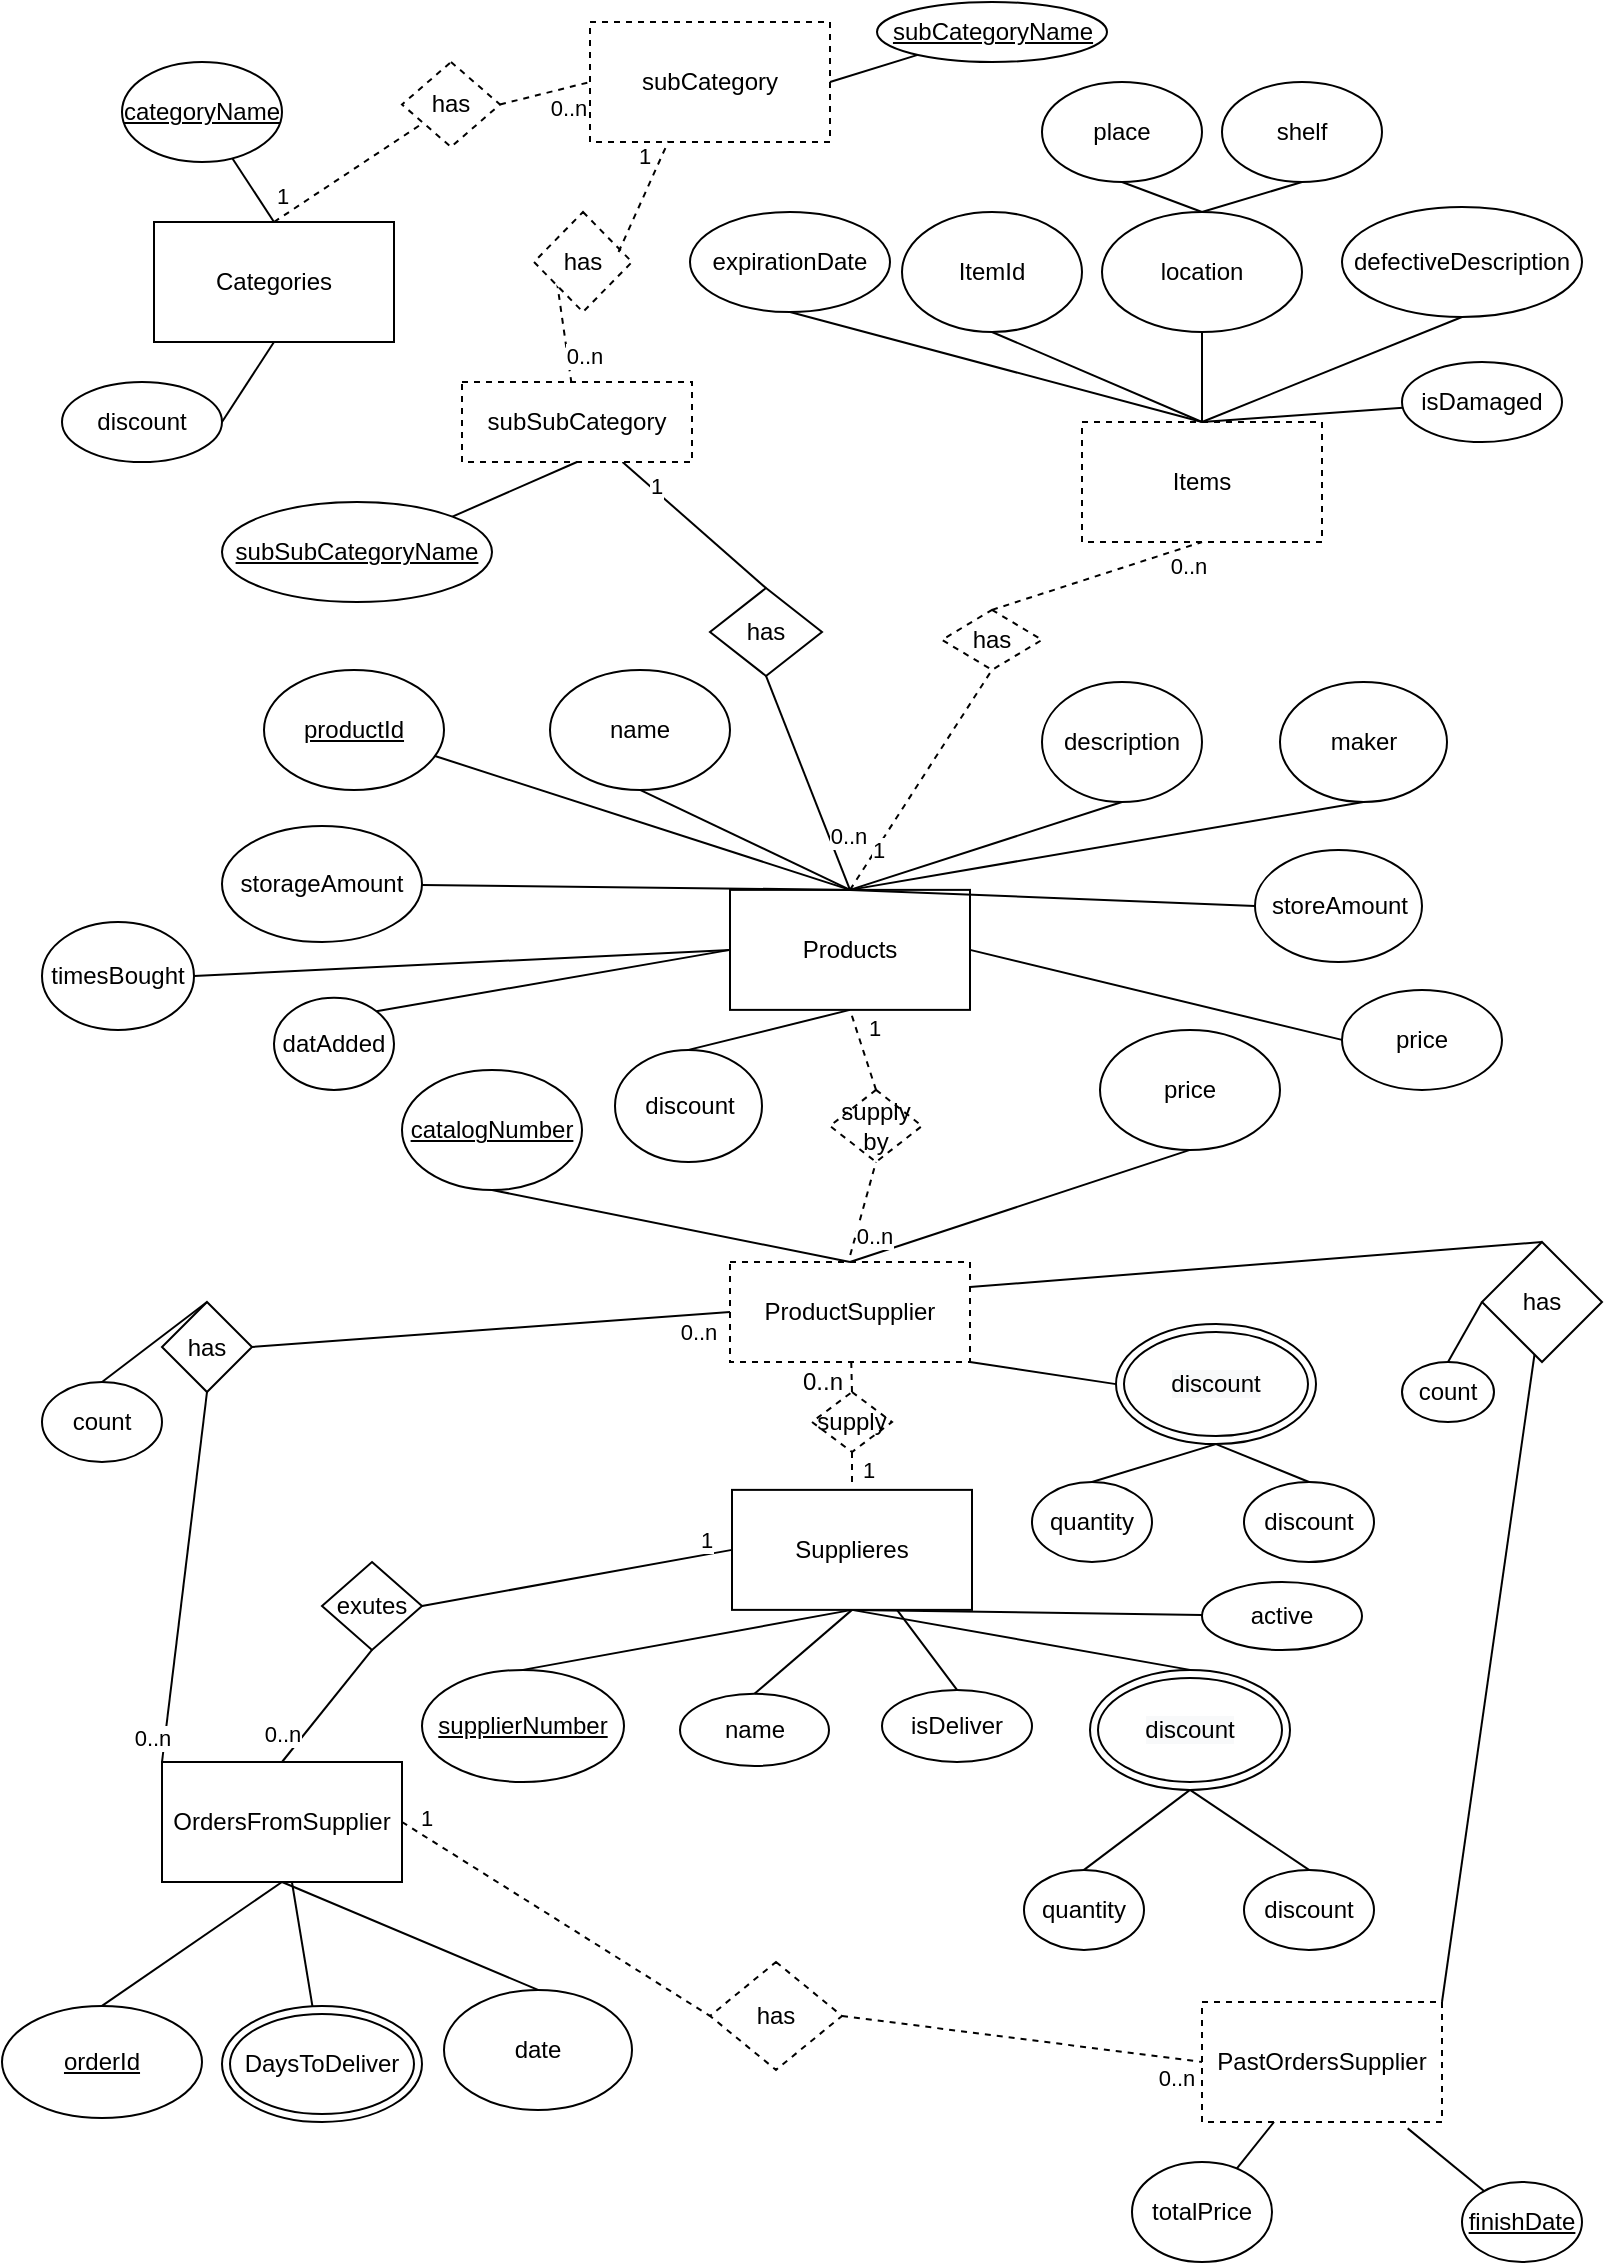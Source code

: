 <mxfile version="18.0.1" type="device"><diagram id="BZfTeCs-quOTOUKDPzaV" name="‫עמוד-1‬"><mxGraphModel dx="1038" dy="641" grid="1" gridSize="10" guides="1" tooltips="1" connect="1" arrows="1" fold="1" page="1" pageScale="1" pageWidth="827" pageHeight="1169" math="0" shadow="0"><root><mxCell id="0"/><mxCell id="1" parent="0"/><mxCell id="2VoO86H8C4FsqFKxsx15-7" value="&lt;span&gt;Categories&lt;/span&gt;" style="rounded=0;whiteSpace=wrap;html=1;" parent="1" vertex="1"><mxGeometry x="76" y="130" width="120" height="60" as="geometry"/></mxCell><mxCell id="2VoO86H8C4FsqFKxsx15-8" value="Products" style="rounded=0;whiteSpace=wrap;html=1;" parent="1" vertex="1"><mxGeometry x="364" y="463.94" width="120" height="60" as="geometry"/></mxCell><mxCell id="2VoO86H8C4FsqFKxsx15-9" value="Items" style="rounded=0;whiteSpace=wrap;html=1;dashed=1;" parent="1" vertex="1"><mxGeometry x="540" y="230" width="120" height="60" as="geometry"/></mxCell><mxCell id="2VoO86H8C4FsqFKxsx15-10" value="" style="endArrow=none;html=1;rounded=0;exitX=0.5;exitY=0;exitDx=0;exitDy=0;" parent="1" source="2VoO86H8C4FsqFKxsx15-7" target="2VoO86H8C4FsqFKxsx15-11" edge="1"><mxGeometry width="50" height="50" relative="1" as="geometry"><mxPoint x="130" y="130" as="sourcePoint"/><mxPoint x="170" y="100" as="targetPoint"/></mxGeometry></mxCell><mxCell id="2VoO86H8C4FsqFKxsx15-11" value="&lt;u&gt;categoryName&lt;/u&gt;" style="ellipse;whiteSpace=wrap;html=1;" parent="1" vertex="1"><mxGeometry x="60" y="50" width="80" height="50" as="geometry"/></mxCell><mxCell id="2VoO86H8C4FsqFKxsx15-14" value="" style="endArrow=none;html=1;rounded=0;exitX=0.5;exitY=0;exitDx=0;exitDy=0;dashed=1;" parent="1" source="2VoO86H8C4FsqFKxsx15-7" target="fWUF-mG6HufWgCChrXpr-9" edge="1"><mxGeometry width="50" height="50" relative="1" as="geometry"><mxPoint x="130" y="190" as="sourcePoint"/><mxPoint x="280" y="140" as="targetPoint"/></mxGeometry></mxCell><mxCell id="QmuXojPNvVxe-CjpmK7y-12" value="1" style="edgeLabel;html=1;align=center;verticalAlign=middle;resizable=0;points=[];" vertex="1" connectable="0" parent="2VoO86H8C4FsqFKxsx15-14"><mxGeometry x="-0.766" y="9" relative="1" as="geometry"><mxPoint as="offset"/></mxGeometry></mxCell><mxCell id="2VoO86H8C4FsqFKxsx15-16" value="" style="endArrow=none;html=1;rounded=0;exitX=0.2;exitY=0.464;exitDx=0;exitDy=0;exitPerimeter=0;dashed=1;" parent="1" source="fWUF-mG6HufWgCChrXpr-7" target="fWUF-mG6HufWgCChrXpr-6" edge="1"><mxGeometry width="50" height="50" relative="1" as="geometry"><mxPoint x="250" y="60" as="sourcePoint"/><mxPoint x="180" y="60" as="targetPoint"/></mxGeometry></mxCell><mxCell id="QmuXojPNvVxe-CjpmK7y-11" value="0..n" style="edgeLabel;html=1;align=center;verticalAlign=middle;resizable=0;points=[];" vertex="1" connectable="0" parent="2VoO86H8C4FsqFKxsx15-16"><mxGeometry x="0.609" y="8" relative="1" as="geometry"><mxPoint as="offset"/></mxGeometry></mxCell><mxCell id="2VoO86H8C4FsqFKxsx15-17" value="" style="endArrow=none;html=1;rounded=0;exitX=0.5;exitY=0;exitDx=0;exitDy=0;" parent="1" source="2VoO86H8C4FsqFKxsx15-8" target="2VoO86H8C4FsqFKxsx15-18" edge="1"><mxGeometry width="50" height="50" relative="1" as="geometry"><mxPoint x="691" y="163.94" as="sourcePoint"/><mxPoint x="796" y="143.94" as="targetPoint"/></mxGeometry></mxCell><mxCell id="2VoO86H8C4FsqFKxsx15-18" value="&lt;u&gt;productId&lt;/u&gt;" style="ellipse;whiteSpace=wrap;html=1;" parent="1" vertex="1"><mxGeometry x="131" y="353.94" width="90" height="60" as="geometry"/></mxCell><mxCell id="2VoO86H8C4FsqFKxsx15-19" value="location" style="ellipse;whiteSpace=wrap;html=1;" parent="1" vertex="1"><mxGeometry x="550" y="125" width="100" height="60" as="geometry"/></mxCell><mxCell id="2VoO86H8C4FsqFKxsx15-20" value="" style="endArrow=none;html=1;rounded=0;exitX=0.5;exitY=0;exitDx=0;exitDy=0;entryX=0.5;entryY=1;entryDx=0;entryDy=0;" parent="1" source="2VoO86H8C4FsqFKxsx15-9" target="2VoO86H8C4FsqFKxsx15-19" edge="1"><mxGeometry width="50" height="50" relative="1" as="geometry"><mxPoint x="540" y="260" as="sourcePoint"/><mxPoint x="590" y="210" as="targetPoint"/></mxGeometry></mxCell><mxCell id="2VoO86H8C4FsqFKxsx15-21" value="ItemId" style="ellipse;whiteSpace=wrap;html=1;" parent="1" vertex="1"><mxGeometry x="450" y="125" width="90" height="60" as="geometry"/></mxCell><mxCell id="2VoO86H8C4FsqFKxsx15-22" value="" style="endArrow=none;html=1;rounded=0;exitX=0.5;exitY=1;exitDx=0;exitDy=0;entryX=0.5;entryY=0;entryDx=0;entryDy=0;" parent="1" source="2VoO86H8C4FsqFKxsx15-21" target="2VoO86H8C4FsqFKxsx15-9" edge="1"><mxGeometry width="50" height="50" relative="1" as="geometry"><mxPoint x="540" y="260" as="sourcePoint"/><mxPoint x="620" y="230" as="targetPoint"/></mxGeometry></mxCell><mxCell id="2VoO86H8C4FsqFKxsx15-23" value="place" style="ellipse;whiteSpace=wrap;html=1;" parent="1" vertex="1"><mxGeometry x="520" y="60" width="80" height="50" as="geometry"/></mxCell><mxCell id="2VoO86H8C4FsqFKxsx15-24" value="shelf" style="ellipse;whiteSpace=wrap;html=1;" parent="1" vertex="1"><mxGeometry x="610" y="60" width="80" height="50" as="geometry"/></mxCell><mxCell id="2VoO86H8C4FsqFKxsx15-25" value="" style="endArrow=none;html=1;rounded=0;exitX=0.5;exitY=1;exitDx=0;exitDy=0;entryX=0.5;entryY=0;entryDx=0;entryDy=0;" parent="1" source="2VoO86H8C4FsqFKxsx15-23" target="2VoO86H8C4FsqFKxsx15-19" edge="1"><mxGeometry width="50" height="50" relative="1" as="geometry"><mxPoint x="550" y="200" as="sourcePoint"/><mxPoint x="600" y="150" as="targetPoint"/></mxGeometry></mxCell><mxCell id="2VoO86H8C4FsqFKxsx15-26" value="" style="endArrow=none;html=1;rounded=0;entryX=0.5;entryY=1;entryDx=0;entryDy=0;exitX=0.5;exitY=0;exitDx=0;exitDy=0;" parent="1" source="2VoO86H8C4FsqFKxsx15-19" target="2VoO86H8C4FsqFKxsx15-24" edge="1"><mxGeometry width="50" height="50" relative="1" as="geometry"><mxPoint x="550" y="200" as="sourcePoint"/><mxPoint x="600" y="150" as="targetPoint"/></mxGeometry></mxCell><mxCell id="2VoO86H8C4FsqFKxsx15-27" value="" style="endArrow=none;dashed=1;html=1;rounded=0;exitX=0.5;exitY=0;exitDx=0;exitDy=0;entryX=0.5;entryY=1;entryDx=0;entryDy=0;" parent="1" source="2VoO86H8C4FsqFKxsx15-8" target="2VoO86H8C4FsqFKxsx15-29" edge="1"><mxGeometry width="50" height="50" relative="1" as="geometry"><mxPoint x="601" y="283.94" as="sourcePoint"/><mxPoint x="537.061" y="290.001" as="targetPoint"/></mxGeometry></mxCell><mxCell id="2VoO86H8C4FsqFKxsx15-29" value="has" style="rhombus;whiteSpace=wrap;html=1;dashed=1;" parent="1" vertex="1"><mxGeometry x="470" y="323.94" width="50" height="30" as="geometry"/></mxCell><mxCell id="2VoO86H8C4FsqFKxsx15-31" value="" style="endArrow=none;dashed=1;html=1;rounded=0;exitX=0.5;exitY=0;exitDx=0;exitDy=0;entryX=0.5;entryY=1;entryDx=0;entryDy=0;" parent="1" source="2VoO86H8C4FsqFKxsx15-29" target="2VoO86H8C4FsqFKxsx15-9" edge="1"><mxGeometry width="50" height="50" relative="1" as="geometry"><mxPoint x="530" y="350" as="sourcePoint"/><mxPoint x="580" y="300" as="targetPoint"/></mxGeometry></mxCell><mxCell id="QmuXojPNvVxe-CjpmK7y-2" value="0..n" style="edgeLabel;html=1;align=center;verticalAlign=middle;resizable=0;points=[];" vertex="1" connectable="0" parent="2VoO86H8C4FsqFKxsx15-31"><mxGeometry x="0.81" y="-9" relative="1" as="geometry"><mxPoint as="offset"/></mxGeometry></mxCell><mxCell id="2VoO86H8C4FsqFKxsx15-32" value="defectiveDescription" style="ellipse;whiteSpace=wrap;html=1;" parent="1" vertex="1"><mxGeometry x="670" y="122.5" width="120" height="55" as="geometry"/></mxCell><mxCell id="2VoO86H8C4FsqFKxsx15-33" value="" style="endArrow=none;html=1;rounded=0;exitX=0.5;exitY=0;exitDx=0;exitDy=0;entryX=0.5;entryY=1;entryDx=0;entryDy=0;" parent="1" source="2VoO86H8C4FsqFKxsx15-9" target="2VoO86H8C4FsqFKxsx15-32" edge="1"><mxGeometry width="50" height="50" relative="1" as="geometry"><mxPoint x="690" y="240" as="sourcePoint"/><mxPoint x="740" y="190" as="targetPoint"/></mxGeometry></mxCell><mxCell id="2VoO86H8C4FsqFKxsx15-34" value="expirationDate" style="ellipse;whiteSpace=wrap;html=1;" parent="1" vertex="1"><mxGeometry x="344" y="125" width="100" height="50" as="geometry"/></mxCell><mxCell id="2VoO86H8C4FsqFKxsx15-35" value="" style="endArrow=none;html=1;rounded=0;entryX=0.5;entryY=1;entryDx=0;entryDy=0;exitX=0.5;exitY=0;exitDx=0;exitDy=0;" parent="1" source="2VoO86H8C4FsqFKxsx15-9" target="2VoO86H8C4FsqFKxsx15-34" edge="1"><mxGeometry width="50" height="50" relative="1" as="geometry"><mxPoint x="580" y="260" as="sourcePoint"/><mxPoint x="630" y="210" as="targetPoint"/></mxGeometry></mxCell><mxCell id="2VoO86H8C4FsqFKxsx15-36" value="name" style="ellipse;whiteSpace=wrap;html=1;" parent="1" vertex="1"><mxGeometry x="274" y="353.94" width="90" height="60" as="geometry"/></mxCell><mxCell id="2VoO86H8C4FsqFKxsx15-37" value="ProductSupplier" style="rounded=0;whiteSpace=wrap;html=1;dashed=1;" parent="1" vertex="1"><mxGeometry x="364" y="650" width="120" height="50" as="geometry"/></mxCell><mxCell id="2VoO86H8C4FsqFKxsx15-38" value="price" style="ellipse;whiteSpace=wrap;html=1;" parent="1" vertex="1"><mxGeometry x="549" y="533.94" width="90" height="60" as="geometry"/></mxCell><mxCell id="2VoO86H8C4FsqFKxsx15-39" value="Supplieres" style="rounded=0;whiteSpace=wrap;html=1;" parent="1" vertex="1"><mxGeometry x="365" y="763.94" width="120" height="60" as="geometry"/></mxCell><mxCell id="2VoO86H8C4FsqFKxsx15-40" value="supply" style="rhombus;whiteSpace=wrap;html=1;dashed=1;" parent="1" vertex="1"><mxGeometry x="405" y="715" width="40" height="30" as="geometry"/></mxCell><mxCell id="2VoO86H8C4FsqFKxsx15-41" value="" style="endArrow=none;dashed=1;html=1;rounded=0;exitX=0.5;exitY=0;exitDx=0;exitDy=0;" parent="1" source="2VoO86H8C4FsqFKxsx15-40" target="2VoO86H8C4FsqFKxsx15-37" edge="1"><mxGeometry width="50" height="50" relative="1" as="geometry"><mxPoint x="351" y="583.94" as="sourcePoint"/><mxPoint x="431" y="673.94" as="targetPoint"/></mxGeometry></mxCell><mxCell id="2VoO86H8C4FsqFKxsx15-42" value="" style="endArrow=none;dashed=1;html=1;rounded=0;entryX=0.5;entryY=1;entryDx=0;entryDy=0;" parent="1" target="2VoO86H8C4FsqFKxsx15-40" edge="1"><mxGeometry width="50" height="50" relative="1" as="geometry"><mxPoint x="425" y="760" as="sourcePoint"/><mxPoint x="481" y="653.94" as="targetPoint"/></mxGeometry></mxCell><mxCell id="QmuXojPNvVxe-CjpmK7y-16" value="1" style="edgeLabel;html=1;align=center;verticalAlign=middle;resizable=0;points=[];" vertex="1" connectable="0" parent="2VoO86H8C4FsqFKxsx15-42"><mxGeometry x="-0.173" y="-8" relative="1" as="geometry"><mxPoint as="offset"/></mxGeometry></mxCell><mxCell id="2VoO86H8C4FsqFKxsx15-44" value="supply by" style="rhombus;whiteSpace=wrap;html=1;dashed=1;" parent="1" vertex="1"><mxGeometry x="414" y="563.94" width="46" height="36.06" as="geometry"/></mxCell><mxCell id="2VoO86H8C4FsqFKxsx15-46" value="" style="endArrow=none;dashed=1;html=1;rounded=0;exitX=0.501;exitY=-0.07;exitDx=0;exitDy=0;exitPerimeter=0;entryX=0.5;entryY=1;entryDx=0;entryDy=0;" parent="1" source="2VoO86H8C4FsqFKxsx15-37" target="2VoO86H8C4FsqFKxsx15-44" edge="1"><mxGeometry width="50" height="50" relative="1" as="geometry"><mxPoint x="401" y="593.94" as="sourcePoint"/><mxPoint x="451" y="543.94" as="targetPoint"/></mxGeometry></mxCell><mxCell id="2VoO86H8C4FsqFKxsx15-47" value="" style="endArrow=none;dashed=1;html=1;rounded=0;exitX=0.5;exitY=0;exitDx=0;exitDy=0;entryX=0.5;entryY=1;entryDx=0;entryDy=0;" parent="1" source="2VoO86H8C4FsqFKxsx15-44" target="2VoO86H8C4FsqFKxsx15-8" edge="1"><mxGeometry width="50" height="50" relative="1" as="geometry"><mxPoint x="401" y="593.94" as="sourcePoint"/><mxPoint x="451" y="543.94" as="targetPoint"/></mxGeometry></mxCell><mxCell id="QmuXojPNvVxe-CjpmK7y-15" value="1" style="edgeLabel;html=1;align=center;verticalAlign=middle;resizable=0;points=[];" vertex="1" connectable="0" parent="2VoO86H8C4FsqFKxsx15-47"><mxGeometry x="0.426" y="-8" relative="1" as="geometry"><mxPoint as="offset"/></mxGeometry></mxCell><mxCell id="2VoO86H8C4FsqFKxsx15-49" value="&lt;u&gt;catalogNumber&lt;/u&gt;" style="ellipse;whiteSpace=wrap;html=1;" parent="1" vertex="1"><mxGeometry x="200" y="554" width="90" height="60" as="geometry"/></mxCell><mxCell id="2VoO86H8C4FsqFKxsx15-50" value="" style="endArrow=none;html=1;rounded=0;exitX=0.5;exitY=1;exitDx=0;exitDy=0;entryX=0.5;entryY=0;entryDx=0;entryDy=0;" parent="1" source="2VoO86H8C4FsqFKxsx15-49" target="2VoO86H8C4FsqFKxsx15-37" edge="1"><mxGeometry width="50" height="50" relative="1" as="geometry"><mxPoint x="401" y="643.94" as="sourcePoint"/><mxPoint x="451" y="593.94" as="targetPoint"/></mxGeometry></mxCell><mxCell id="2VoO86H8C4FsqFKxsx15-51" value="" style="endArrow=none;html=1;rounded=0;exitX=0.5;exitY=0;exitDx=0;exitDy=0;entryX=0.5;entryY=1;entryDx=0;entryDy=0;" parent="1" source="2VoO86H8C4FsqFKxsx15-37" target="2VoO86H8C4FsqFKxsx15-38" edge="1"><mxGeometry width="50" height="50" relative="1" as="geometry"><mxPoint x="511" y="643.94" as="sourcePoint"/><mxPoint x="561" y="593.94" as="targetPoint"/></mxGeometry></mxCell><mxCell id="QmuXojPNvVxe-CjpmK7y-14" value="0..n" style="edgeLabel;html=1;align=center;verticalAlign=middle;resizable=0;points=[];" vertex="1" connectable="0" parent="2VoO86H8C4FsqFKxsx15-51"><mxGeometry x="-0.829" y="9" relative="1" as="geometry"><mxPoint as="offset"/></mxGeometry></mxCell><mxCell id="2VoO86H8C4FsqFKxsx15-55" value="&#10;&#10;&lt;span style=&quot;color: rgb(0, 0, 0); font-family: helvetica; font-size: 12px; font-style: normal; font-weight: 400; letter-spacing: normal; text-align: center; text-indent: 0px; text-transform: none; word-spacing: 0px; background-color: rgb(248, 249, 250); display: inline; float: none;&quot;&gt;discount&lt;/span&gt;&#10;&#10;" style="ellipse;shape=doubleEllipse;whiteSpace=wrap;html=1;" parent="1" vertex="1"><mxGeometry x="557" y="681.06" width="100" height="60" as="geometry"/></mxCell><mxCell id="2VoO86H8C4FsqFKxsx15-56" value="" style="endArrow=none;html=1;rounded=0;exitX=0;exitY=0.5;exitDx=0;exitDy=0;entryX=1;entryY=1;entryDx=0;entryDy=0;" parent="1" source="2VoO86H8C4FsqFKxsx15-55" target="2VoO86H8C4FsqFKxsx15-37" edge="1"><mxGeometry width="50" height="50" relative="1" as="geometry"><mxPoint x="744" y="655" as="sourcePoint"/><mxPoint x="777" y="660" as="targetPoint"/></mxGeometry></mxCell><mxCell id="2VoO86H8C4FsqFKxsx15-57" value="" style="endArrow=none;html=1;rounded=0;entryX=0.5;entryY=1;entryDx=0;entryDy=0;exitX=0.5;exitY=0;exitDx=0;exitDy=0;" parent="1" source="2VoO86H8C4FsqFKxsx15-58" target="2VoO86H8C4FsqFKxsx15-55" edge="1"><mxGeometry width="50" height="50" relative="1" as="geometry"><mxPoint x="535" y="751.06" as="sourcePoint"/><mxPoint x="585" y="701.06" as="targetPoint"/></mxGeometry></mxCell><mxCell id="2VoO86H8C4FsqFKxsx15-58" value="quantity" style="ellipse;whiteSpace=wrap;html=1;" parent="1" vertex="1"><mxGeometry x="515" y="760" width="60" height="40" as="geometry"/></mxCell><mxCell id="2VoO86H8C4FsqFKxsx15-59" value="discount" style="ellipse;whiteSpace=wrap;html=1;" parent="1" vertex="1"><mxGeometry x="621" y="760" width="65" height="40" as="geometry"/></mxCell><mxCell id="2VoO86H8C4FsqFKxsx15-60" value="" style="endArrow=none;html=1;rounded=0;exitX=0.5;exitY=0;exitDx=0;exitDy=0;entryX=0.5;entryY=1;entryDx=0;entryDy=0;" parent="1" source="2VoO86H8C4FsqFKxsx15-59" target="2VoO86H8C4FsqFKxsx15-55" edge="1"><mxGeometry width="50" height="50" relative="1" as="geometry"><mxPoint x="715" y="751.06" as="sourcePoint"/><mxPoint x="765" y="701.06" as="targetPoint"/></mxGeometry></mxCell><mxCell id="2VoO86H8C4FsqFKxsx15-61" value="&lt;u&gt;supplierNumber&lt;/u&gt;" style="ellipse;whiteSpace=wrap;html=1;" parent="1" vertex="1"><mxGeometry x="210" y="853.94" width="101" height="56.06" as="geometry"/></mxCell><mxCell id="2VoO86H8C4FsqFKxsx15-62" value="" style="endArrow=none;html=1;rounded=0;exitX=0.5;exitY=0;exitDx=0;exitDy=0;entryX=0.5;entryY=1;entryDx=0;entryDy=0;" parent="1" source="2VoO86H8C4FsqFKxsx15-61" target="2VoO86H8C4FsqFKxsx15-39" edge="1"><mxGeometry width="50" height="50" relative="1" as="geometry"><mxPoint x="331" y="823.94" as="sourcePoint"/><mxPoint x="381" y="773.94" as="targetPoint"/></mxGeometry></mxCell><mxCell id="2VoO86H8C4FsqFKxsx15-63" value="name" style="ellipse;whiteSpace=wrap;html=1;" parent="1" vertex="1"><mxGeometry x="339" y="865.91" width="74.5" height="36.06" as="geometry"/></mxCell><mxCell id="2VoO86H8C4FsqFKxsx15-64" value="" style="endArrow=none;html=1;rounded=0;exitX=0.5;exitY=0;exitDx=0;exitDy=0;entryX=0.5;entryY=1;entryDx=0;entryDy=0;" parent="1" source="2VoO86H8C4FsqFKxsx15-63" target="2VoO86H8C4FsqFKxsx15-39" edge="1"><mxGeometry width="50" height="50" relative="1" as="geometry"><mxPoint x="331" y="823.94" as="sourcePoint"/><mxPoint x="381" y="773.94" as="targetPoint"/></mxGeometry></mxCell><mxCell id="2VoO86H8C4FsqFKxsx15-66" value="" style="endArrow=none;html=1;rounded=0;exitX=0.5;exitY=1;exitDx=0;exitDy=0;entryX=0.5;entryY=0;entryDx=0;entryDy=0;" parent="1" source="2VoO86H8C4FsqFKxsx15-39" target="2VoO86H8C4FsqFKxsx15-68" edge="1"><mxGeometry width="50" height="50" relative="1" as="geometry"><mxPoint x="531" y="823.94" as="sourcePoint"/><mxPoint x="592.04" y="852.115" as="targetPoint"/></mxGeometry></mxCell><mxCell id="2VoO86H8C4FsqFKxsx15-68" value="&#10;&#10;&lt;span style=&quot;color: rgb(0, 0, 0); font-family: helvetica; font-size: 12px; font-style: normal; font-weight: 400; letter-spacing: normal; text-align: center; text-indent: 0px; text-transform: none; word-spacing: 0px; background-color: rgb(248, 249, 250); display: inline; float: none;&quot;&gt;discount&lt;/span&gt;&#10;&#10;" style="ellipse;shape=doubleEllipse;whiteSpace=wrap;html=1;" parent="1" vertex="1"><mxGeometry x="544" y="853.94" width="100" height="60" as="geometry"/></mxCell><mxCell id="2VoO86H8C4FsqFKxsx15-69" value="" style="endArrow=none;html=1;rounded=0;entryX=0.5;entryY=1;entryDx=0;entryDy=0;exitX=0.5;exitY=0;exitDx=0;exitDy=0;" parent="1" source="2VoO86H8C4FsqFKxsx15-70" target="2VoO86H8C4FsqFKxsx15-68" edge="1"><mxGeometry width="50" height="50" relative="1" as="geometry"><mxPoint x="504" y="1023.94" as="sourcePoint"/><mxPoint x="554" y="973.94" as="targetPoint"/></mxGeometry></mxCell><mxCell id="2VoO86H8C4FsqFKxsx15-70" value="quantity" style="ellipse;whiteSpace=wrap;html=1;" parent="1" vertex="1"><mxGeometry x="511" y="953.94" width="60" height="40" as="geometry"/></mxCell><mxCell id="2VoO86H8C4FsqFKxsx15-71" value="discount" style="ellipse;whiteSpace=wrap;html=1;" parent="1" vertex="1"><mxGeometry x="621" y="953.94" width="65" height="40" as="geometry"/></mxCell><mxCell id="2VoO86H8C4FsqFKxsx15-72" value="" style="endArrow=none;html=1;rounded=0;exitX=0.5;exitY=0;exitDx=0;exitDy=0;entryX=0.5;entryY=1;entryDx=0;entryDy=0;" parent="1" source="2VoO86H8C4FsqFKxsx15-71" target="2VoO86H8C4FsqFKxsx15-68" edge="1"><mxGeometry width="50" height="50" relative="1" as="geometry"><mxPoint x="684" y="1023.94" as="sourcePoint"/><mxPoint x="734" y="973.94" as="targetPoint"/></mxGeometry></mxCell><mxCell id="2VoO86H8C4FsqFKxsx15-73" value="OrdersFromSupplier" style="rounded=0;whiteSpace=wrap;html=1;" parent="1" vertex="1"><mxGeometry x="80" y="900" width="120" height="60" as="geometry"/></mxCell><mxCell id="2VoO86H8C4FsqFKxsx15-74" value="&lt;u&gt;orderId&lt;/u&gt;" style="ellipse;whiteSpace=wrap;html=1;" parent="1" vertex="1"><mxGeometry y="1021.97" width="100" height="56.06" as="geometry"/></mxCell><mxCell id="2VoO86H8C4FsqFKxsx15-76" value="" style="endArrow=none;html=1;rounded=0;entryX=0.5;entryY=1;entryDx=0;entryDy=0;exitX=0.5;exitY=0;exitDx=0;exitDy=0;" parent="1" source="2VoO86H8C4FsqFKxsx15-74" target="2VoO86H8C4FsqFKxsx15-73" edge="1"><mxGeometry width="50" height="50" relative="1" as="geometry"><mxPoint x="151" y="1093.94" as="sourcePoint"/><mxPoint x="201" y="1043.94" as="targetPoint"/></mxGeometry></mxCell><mxCell id="2VoO86H8C4FsqFKxsx15-77" value="exutes" style="rhombus;whiteSpace=wrap;html=1;" parent="1" vertex="1"><mxGeometry x="160" y="800" width="50" height="43.94" as="geometry"/></mxCell><mxCell id="2VoO86H8C4FsqFKxsx15-78" value="" style="endArrow=none;html=1;rounded=0;exitX=0.5;exitY=0;exitDx=0;exitDy=0;entryX=0.5;entryY=1;entryDx=0;entryDy=0;" parent="1" source="2VoO86H8C4FsqFKxsx15-73" target="2VoO86H8C4FsqFKxsx15-77" edge="1"><mxGeometry width="50" height="50" relative="1" as="geometry"><mxPoint x="271" y="1033.94" as="sourcePoint"/><mxPoint x="321" y="983.94" as="targetPoint"/></mxGeometry></mxCell><mxCell id="QmuXojPNvVxe-CjpmK7y-26" value="0..n" style="edgeLabel;html=1;align=center;verticalAlign=middle;resizable=0;points=[];" vertex="1" connectable="0" parent="2VoO86H8C4FsqFKxsx15-78"><mxGeometry x="-0.692" y="9" relative="1" as="geometry"><mxPoint as="offset"/></mxGeometry></mxCell><mxCell id="2VoO86H8C4FsqFKxsx15-79" value="" style="endArrow=none;html=1;rounded=0;entryX=0;entryY=0.5;entryDx=0;entryDy=0;exitX=1;exitY=0.5;exitDx=0;exitDy=0;" parent="1" source="2VoO86H8C4FsqFKxsx15-77" target="2VoO86H8C4FsqFKxsx15-39" edge="1"><mxGeometry width="50" height="50" relative="1" as="geometry"><mxPoint x="41" y="653.94" as="sourcePoint"/><mxPoint x="91" y="603.94" as="targetPoint"/></mxGeometry></mxCell><mxCell id="QmuXojPNvVxe-CjpmK7y-25" value="1" style="edgeLabel;html=1;align=center;verticalAlign=middle;resizable=0;points=[];" vertex="1" connectable="0" parent="2VoO86H8C4FsqFKxsx15-79"><mxGeometry x="0.849" y="7" relative="1" as="geometry"><mxPoint as="offset"/></mxGeometry></mxCell><mxCell id="2VoO86H8C4FsqFKxsx15-81" value="date" style="ellipse;whiteSpace=wrap;html=1;" parent="1" vertex="1"><mxGeometry x="221" y="1013.94" width="94" height="60" as="geometry"/></mxCell><mxCell id="2VoO86H8C4FsqFKxsx15-82" value="" style="endArrow=none;html=1;rounded=0;exitX=0.5;exitY=1;exitDx=0;exitDy=0;entryX=0.5;entryY=0;entryDx=0;entryDy=0;" parent="1" source="2VoO86H8C4FsqFKxsx15-73" target="2VoO86H8C4FsqFKxsx15-81" edge="1"><mxGeometry width="50" height="50" relative="1" as="geometry"><mxPoint x="410" y="963.94" as="sourcePoint"/><mxPoint x="460" y="913.94" as="targetPoint"/></mxGeometry></mxCell><mxCell id="2VoO86H8C4FsqFKxsx15-84" value="has" style="rhombus;whiteSpace=wrap;html=1;" parent="1" vertex="1"><mxGeometry x="80" y="670" width="45" height="45" as="geometry"/></mxCell><mxCell id="2VoO86H8C4FsqFKxsx15-85" value="" style="endArrow=none;html=1;rounded=0;exitX=0;exitY=0;exitDx=0;exitDy=0;entryX=0.5;entryY=1;entryDx=0;entryDy=0;" parent="1" source="2VoO86H8C4FsqFKxsx15-73" target="2VoO86H8C4FsqFKxsx15-84" edge="1"><mxGeometry width="50" height="50" relative="1" as="geometry"><mxPoint x="60" y="703.94" as="sourcePoint"/><mxPoint x="245" y="733.94" as="targetPoint"/></mxGeometry></mxCell><mxCell id="QmuXojPNvVxe-CjpmK7y-18" value="0..n" style="edgeLabel;html=1;align=center;verticalAlign=middle;resizable=0;points=[];" vertex="1" connectable="0" parent="2VoO86H8C4FsqFKxsx15-85"><mxGeometry x="-0.877" y="7" relative="1" as="geometry"><mxPoint as="offset"/></mxGeometry></mxCell><mxCell id="2VoO86H8C4FsqFKxsx15-86" value="" style="endArrow=none;html=1;rounded=0;exitX=1;exitY=0.5;exitDx=0;exitDy=0;entryX=0;entryY=0.5;entryDx=0;entryDy=0;" parent="1" source="2VoO86H8C4FsqFKxsx15-84" target="2VoO86H8C4FsqFKxsx15-37" edge="1"><mxGeometry width="50" height="50" relative="1" as="geometry"><mxPoint x="370" y="753.94" as="sourcePoint"/><mxPoint x="420" y="703.94" as="targetPoint"/></mxGeometry></mxCell><mxCell id="QmuXojPNvVxe-CjpmK7y-20" value="0..n" style="edgeLabel;html=1;align=center;verticalAlign=middle;resizable=0;points=[];" vertex="1" connectable="0" parent="2VoO86H8C4FsqFKxsx15-86"><mxGeometry x="0.859" y="-9" relative="1" as="geometry"><mxPoint as="offset"/></mxGeometry></mxCell><mxCell id="2VoO86H8C4FsqFKxsx15-87" value="PastOrdersSupplier" style="rounded=0;whiteSpace=wrap;html=1;dashed=1;" parent="1" vertex="1"><mxGeometry x="600" y="1020" width="120" height="60" as="geometry"/></mxCell><mxCell id="2VoO86H8C4FsqFKxsx15-88" value="has" style="rhombus;whiteSpace=wrap;html=1;dashed=1;" parent="1" vertex="1"><mxGeometry x="354" y="1000" width="66" height="53.94" as="geometry"/></mxCell><mxCell id="2VoO86H8C4FsqFKxsx15-89" value="" style="endArrow=none;html=1;rounded=0;exitX=1;exitY=0.5;exitDx=0;exitDy=0;entryX=0;entryY=0.5;entryDx=0;entryDy=0;dashed=1;" parent="1" source="2VoO86H8C4FsqFKxsx15-73" target="2VoO86H8C4FsqFKxsx15-88" edge="1"><mxGeometry width="50" height="50" relative="1" as="geometry"><mxPoint x="394" y="1150" as="sourcePoint"/><mxPoint x="579" y="1180" as="targetPoint"/></mxGeometry></mxCell><mxCell id="QmuXojPNvVxe-CjpmK7y-35" value="1" style="edgeLabel;html=1;align=center;verticalAlign=middle;resizable=0;points=[];" vertex="1" connectable="0" parent="2VoO86H8C4FsqFKxsx15-89"><mxGeometry x="-0.901" y="8" relative="1" as="geometry"><mxPoint as="offset"/></mxGeometry></mxCell><mxCell id="2VoO86H8C4FsqFKxsx15-90" value="" style="endArrow=none;html=1;rounded=0;exitX=1;exitY=0.5;exitDx=0;exitDy=0;entryX=0;entryY=0.5;entryDx=0;entryDy=0;dashed=1;" parent="1" source="2VoO86H8C4FsqFKxsx15-88" target="2VoO86H8C4FsqFKxsx15-87" edge="1"><mxGeometry width="50" height="50" relative="1" as="geometry"><mxPoint x="440" y="950" as="sourcePoint"/><mxPoint x="490" y="900" as="targetPoint"/></mxGeometry></mxCell><mxCell id="QmuXojPNvVxe-CjpmK7y-34" value="0..n" style="edgeLabel;html=1;align=center;verticalAlign=middle;resizable=0;points=[];" vertex="1" connectable="0" parent="2VoO86H8C4FsqFKxsx15-90"><mxGeometry x="0.857" y="-9" relative="1" as="geometry"><mxPoint x="1" as="offset"/></mxGeometry></mxCell><mxCell id="2VoO86H8C4FsqFKxsx15-92" value="DaysToDeliver" style="ellipse;shape=doubleEllipse;whiteSpace=wrap;html=1;" parent="1" vertex="1"><mxGeometry x="110" y="1021.97" width="100" height="58.03" as="geometry"/></mxCell><mxCell id="2VoO86H8C4FsqFKxsx15-93" value="" style="endArrow=none;html=1;rounded=0;" parent="1" source="2VoO86H8C4FsqFKxsx15-73" target="2VoO86H8C4FsqFKxsx15-92" edge="1"><mxGeometry width="50" height="50" relative="1" as="geometry"><mxPoint x="150" y="980" as="sourcePoint"/><mxPoint x="490" y="1060" as="targetPoint"/></mxGeometry></mxCell><mxCell id="2VoO86H8C4FsqFKxsx15-94" value="has" style="rhombus;whiteSpace=wrap;html=1;" parent="1" vertex="1"><mxGeometry x="354" y="313.03" width="56" height="43.94" as="geometry"/></mxCell><mxCell id="2VoO86H8C4FsqFKxsx15-95" value="" style="endArrow=none;html=1;rounded=0;exitX=0.5;exitY=0;exitDx=0;exitDy=0;entryX=0.5;entryY=1;entryDx=0;entryDy=0;" parent="1" source="2VoO86H8C4FsqFKxsx15-8" target="2VoO86H8C4FsqFKxsx15-94" edge="1"><mxGeometry width="50" height="50" relative="1" as="geometry"><mxPoint x="220" y="300" as="sourcePoint"/><mxPoint x="270" y="250" as="targetPoint"/></mxGeometry></mxCell><mxCell id="QmuXojPNvVxe-CjpmK7y-6" value="0..n" style="edgeLabel;html=1;align=center;verticalAlign=middle;resizable=0;points=[];" vertex="1" connectable="0" parent="2VoO86H8C4FsqFKxsx15-95"><mxGeometry x="-0.553" y="-9" relative="1" as="geometry"><mxPoint as="offset"/></mxGeometry></mxCell><mxCell id="2VoO86H8C4FsqFKxsx15-96" value="" style="endArrow=none;html=1;rounded=0;exitX=0.5;exitY=0;exitDx=0;exitDy=0;" parent="1" source="2VoO86H8C4FsqFKxsx15-94" target="fWUF-mG6HufWgCChrXpr-6" edge="1"><mxGeometry width="50" height="50" relative="1" as="geometry"><mxPoint x="220" y="300" as="sourcePoint"/><mxPoint x="270" y="250" as="targetPoint"/></mxGeometry></mxCell><mxCell id="QmuXojPNvVxe-CjpmK7y-7" value="1" style="edgeLabel;html=1;align=center;verticalAlign=middle;resizable=0;points=[];" vertex="1" connectable="0" parent="2VoO86H8C4FsqFKxsx15-96"><mxGeometry x="0.577" y="-2" relative="1" as="geometry"><mxPoint as="offset"/></mxGeometry></mxCell><mxCell id="2VoO86H8C4FsqFKxsx15-98" value="description" style="ellipse;whiteSpace=wrap;html=1;" parent="1" vertex="1"><mxGeometry x="520" y="360" width="80" height="60" as="geometry"/></mxCell><mxCell id="2VoO86H8C4FsqFKxsx15-100" value="" style="endArrow=none;html=1;rounded=0;entryX=0.5;entryY=1;entryDx=0;entryDy=0;exitX=0.5;exitY=0;exitDx=0;exitDy=0;" parent="1" source="2VoO86H8C4FsqFKxsx15-8" target="2VoO86H8C4FsqFKxsx15-98" edge="1"><mxGeometry width="50" height="50" relative="1" as="geometry"><mxPoint x="320" y="570" as="sourcePoint"/><mxPoint x="370" y="520" as="targetPoint"/></mxGeometry></mxCell><mxCell id="QmuXojPNvVxe-CjpmK7y-5" value="1" style="edgeLabel;html=1;align=center;verticalAlign=middle;resizable=0;points=[];" vertex="1" connectable="0" parent="2VoO86H8C4FsqFKxsx15-100"><mxGeometry x="-0.574" y="7" relative="1" as="geometry"><mxPoint x="-13" y="-4" as="offset"/></mxGeometry></mxCell><mxCell id="2VoO86H8C4FsqFKxsx15-101" value="" style="endArrow=none;html=1;rounded=0;entryX=0.5;entryY=1;entryDx=0;entryDy=0;exitX=0.5;exitY=0;exitDx=0;exitDy=0;" parent="1" source="2VoO86H8C4FsqFKxsx15-8" target="2VoO86H8C4FsqFKxsx15-36" edge="1"><mxGeometry width="50" height="50" relative="1" as="geometry"><mxPoint x="430" y="470" as="sourcePoint"/><mxPoint x="370" y="520" as="targetPoint"/></mxGeometry></mxCell><mxCell id="2VoO86H8C4FsqFKxsx15-102" value="maker" style="ellipse;whiteSpace=wrap;html=1;" parent="1" vertex="1"><mxGeometry x="639" y="360" width="83.5" height="60" as="geometry"/></mxCell><mxCell id="2VoO86H8C4FsqFKxsx15-103" value="" style="endArrow=none;html=1;rounded=0;entryX=0.5;entryY=1;entryDx=0;entryDy=0;exitX=0.5;exitY=0;exitDx=0;exitDy=0;" parent="1" source="2VoO86H8C4FsqFKxsx15-8" target="2VoO86H8C4FsqFKxsx15-102" edge="1"><mxGeometry width="50" height="50" relative="1" as="geometry"><mxPoint x="520" y="500" as="sourcePoint"/><mxPoint x="570" y="450" as="targetPoint"/></mxGeometry></mxCell><mxCell id="2VoO86H8C4FsqFKxsx15-104" value="storeAmount" style="ellipse;whiteSpace=wrap;html=1;" parent="1" vertex="1"><mxGeometry x="626.5" y="443.94" width="83.5" height="56.06" as="geometry"/></mxCell><mxCell id="2VoO86H8C4FsqFKxsx15-105" value="" style="endArrow=none;html=1;rounded=0;entryX=0;entryY=0.5;entryDx=0;entryDy=0;exitX=0.5;exitY=0;exitDx=0;exitDy=0;" parent="1" source="2VoO86H8C4FsqFKxsx15-8" target="2VoO86H8C4FsqFKxsx15-104" edge="1"><mxGeometry width="50" height="50" relative="1" as="geometry"><mxPoint x="520" y="500" as="sourcePoint"/><mxPoint x="570" y="450" as="targetPoint"/></mxGeometry></mxCell><mxCell id="2VoO86H8C4FsqFKxsx15-106" value="storageAmount" style="ellipse;whiteSpace=wrap;html=1;" parent="1" vertex="1"><mxGeometry x="110" y="431.97" width="100" height="58.03" as="geometry"/></mxCell><mxCell id="2VoO86H8C4FsqFKxsx15-107" value="" style="endArrow=none;html=1;rounded=0;entryX=0.5;entryY=0;entryDx=0;entryDy=0;" parent="1" source="2VoO86H8C4FsqFKxsx15-106" target="2VoO86H8C4FsqFKxsx15-8" edge="1"><mxGeometry width="50" height="50" relative="1" as="geometry"><mxPoint x="320" y="500" as="sourcePoint"/><mxPoint x="370" y="450" as="targetPoint"/></mxGeometry></mxCell><mxCell id="2VoO86H8C4FsqFKxsx15-108" value="timesBought" style="ellipse;whiteSpace=wrap;html=1;" parent="1" vertex="1"><mxGeometry x="20" y="480" width="76" height="53.94" as="geometry"/></mxCell><mxCell id="2VoO86H8C4FsqFKxsx15-110" value="" style="endArrow=none;html=1;rounded=0;entryX=0;entryY=0.5;entryDx=0;entryDy=0;exitX=1;exitY=0;exitDx=0;exitDy=0;" parent="1" source="QmuXojPNvVxe-CjpmK7y-37" target="2VoO86H8C4FsqFKxsx15-8" edge="1"><mxGeometry width="50" height="50" relative="1" as="geometry"><mxPoint x="86" y="573.94" as="sourcePoint"/><mxPoint x="320" y="490" as="targetPoint"/></mxGeometry></mxCell><mxCell id="2VoO86H8C4FsqFKxsx15-111" value="" style="endArrow=none;html=1;rounded=0;exitX=1;exitY=0.5;exitDx=0;exitDy=0;entryX=0;entryY=0.5;entryDx=0;entryDy=0;" parent="1" source="2VoO86H8C4FsqFKxsx15-108" target="2VoO86H8C4FsqFKxsx15-8" edge="1"><mxGeometry width="50" height="50" relative="1" as="geometry"><mxPoint x="270" y="540" as="sourcePoint"/><mxPoint x="320" y="490" as="targetPoint"/></mxGeometry></mxCell><mxCell id="2VoO86H8C4FsqFKxsx15-112" value="price" style="ellipse;whiteSpace=wrap;html=1;" parent="1" vertex="1"><mxGeometry x="670" y="513.94" width="80" height="50" as="geometry"/></mxCell><mxCell id="2VoO86H8C4FsqFKxsx15-113" value="" style="endArrow=none;html=1;rounded=0;entryX=0;entryY=0.5;entryDx=0;entryDy=0;exitX=1;exitY=0.5;exitDx=0;exitDy=0;" parent="1" source="2VoO86H8C4FsqFKxsx15-8" target="2VoO86H8C4FsqFKxsx15-112" edge="1"><mxGeometry width="50" height="50" relative="1" as="geometry"><mxPoint x="410" y="530" as="sourcePoint"/><mxPoint x="460" y="480" as="targetPoint"/></mxGeometry></mxCell><mxCell id="2VoO86H8C4FsqFKxsx15-114" value="discount" style="ellipse;whiteSpace=wrap;html=1;" parent="1" vertex="1"><mxGeometry x="306.5" y="543.94" width="73.5" height="56.06" as="geometry"/></mxCell><mxCell id="2VoO86H8C4FsqFKxsx15-115" value="" style="endArrow=none;html=1;rounded=0;entryX=0.5;entryY=1;entryDx=0;entryDy=0;exitX=0.5;exitY=0;exitDx=0;exitDy=0;" parent="1" source="2VoO86H8C4FsqFKxsx15-114" target="2VoO86H8C4FsqFKxsx15-8" edge="1"><mxGeometry width="50" height="50" relative="1" as="geometry"><mxPoint x="330" y="570" as="sourcePoint"/><mxPoint x="380" y="520" as="targetPoint"/></mxGeometry></mxCell><mxCell id="2VoO86H8C4FsqFKxsx15-119" value="discount" style="ellipse;whiteSpace=wrap;html=1;" parent="1" vertex="1"><mxGeometry x="30" y="210" width="80" height="40" as="geometry"/></mxCell><mxCell id="2VoO86H8C4FsqFKxsx15-120" value="" style="endArrow=none;html=1;rounded=0;exitX=1;exitY=0.5;exitDx=0;exitDy=0;entryX=0.5;entryY=1;entryDx=0;entryDy=0;" parent="1" source="2VoO86H8C4FsqFKxsx15-119" target="2VoO86H8C4FsqFKxsx15-7" edge="1"><mxGeometry width="50" height="50" relative="1" as="geometry"><mxPoint x="220" y="290" as="sourcePoint"/><mxPoint x="270" y="240" as="targetPoint"/></mxGeometry></mxCell><mxCell id="QOBiqt0p-gXAm1gdoK1y-1" value="" style="endArrow=none;html=1;rounded=0;exitX=0.857;exitY=1.053;exitDx=0;exitDy=0;exitPerimeter=0;" parent="1" target="QOBiqt0p-gXAm1gdoK1y-2" edge="1" source="2VoO86H8C4FsqFKxsx15-87"><mxGeometry width="50" height="50" relative="1" as="geometry"><mxPoint x="611" y="1090" as="sourcePoint"/><mxPoint x="670" y="1060" as="targetPoint"/></mxGeometry></mxCell><mxCell id="QOBiqt0p-gXAm1gdoK1y-2" value="&lt;u&gt;finishDate&lt;/u&gt;" style="ellipse;whiteSpace=wrap;html=1;" parent="1" vertex="1"><mxGeometry x="730" y="1110" width="60" height="40" as="geometry"/></mxCell><mxCell id="QOBiqt0p-gXAm1gdoK1y-4" value="" style="endArrow=none;html=1;rounded=0;" parent="1" source="2VoO86H8C4FsqFKxsx15-87" target="QOBiqt0p-gXAm1gdoK1y-5" edge="1"><mxGeometry width="50" height="50" relative="1" as="geometry"><mxPoint x="610" y="1090" as="sourcePoint"/><mxPoint x="690" y="1120" as="targetPoint"/></mxGeometry></mxCell><mxCell id="QOBiqt0p-gXAm1gdoK1y-5" value="totalPrice" style="ellipse;whiteSpace=wrap;html=1;" parent="1" vertex="1"><mxGeometry x="565" y="1100" width="70" height="50" as="geometry"/></mxCell><mxCell id="fWUF-mG6HufWgCChrXpr-1" value="" style="endArrow=none;html=1;rounded=0;exitX=0.5;exitY=1;exitDx=0;exitDy=0;" parent="1" source="2VoO86H8C4FsqFKxsx15-39" target="fWUF-mG6HufWgCChrXpr-2" edge="1"><mxGeometry width="50" height="50" relative="1" as="geometry"><mxPoint x="540" y="830" as="sourcePoint"/><mxPoint x="620" y="824" as="targetPoint"/></mxGeometry></mxCell><mxCell id="fWUF-mG6HufWgCChrXpr-2" value="active" style="ellipse;whiteSpace=wrap;html=1;" parent="1" vertex="1"><mxGeometry x="600" y="810" width="80" height="34" as="geometry"/></mxCell><mxCell id="fWUF-mG6HufWgCChrXpr-3" value="" style="endArrow=none;html=1;rounded=0;exitX=0.5;exitY=0;exitDx=0;exitDy=0;" parent="1" source="fWUF-mG6HufWgCChrXpr-4" target="2VoO86H8C4FsqFKxsx15-39" edge="1"><mxGeometry width="50" height="50" relative="1" as="geometry"><mxPoint x="450" y="880" as="sourcePoint"/><mxPoint x="440" y="910" as="targetPoint"/></mxGeometry></mxCell><mxCell id="fWUF-mG6HufWgCChrXpr-4" value="isDeliver" style="ellipse;whiteSpace=wrap;html=1;" parent="1" vertex="1"><mxGeometry x="440" y="863.94" width="75" height="36.06" as="geometry"/></mxCell><mxCell id="fWUF-mG6HufWgCChrXpr-5" value="&lt;span style=&quot;&quot;&gt;subCategory&lt;br&gt;&lt;/span&gt;" style="rounded=0;whiteSpace=wrap;html=1;dashed=1;" parent="1" vertex="1"><mxGeometry x="294" y="30" width="120" height="60" as="geometry"/></mxCell><mxCell id="fWUF-mG6HufWgCChrXpr-6" value="&lt;span style=&quot;&quot;&gt;subSubCategory&lt;/span&gt;" style="rounded=0;whiteSpace=wrap;html=1;dashed=1;" parent="1" vertex="1"><mxGeometry x="230" y="210" width="115" height="40" as="geometry"/></mxCell><mxCell id="fWUF-mG6HufWgCChrXpr-7" value="has" style="rhombus;whiteSpace=wrap;html=1;dashed=1;" parent="1" vertex="1"><mxGeometry x="266" y="125" width="49" height="50" as="geometry"/></mxCell><mxCell id="fWUF-mG6HufWgCChrXpr-8" value="" style="endArrow=none;html=1;rounded=0;exitX=0.863;exitY=0.4;exitDx=0;exitDy=0;exitPerimeter=0;entryX=0.327;entryY=0.993;entryDx=0;entryDy=0;entryPerimeter=0;dashed=1;" parent="1" source="fWUF-mG6HufWgCChrXpr-7" target="fWUF-mG6HufWgCChrXpr-5" edge="1"><mxGeometry width="50" height="50" relative="1" as="geometry"><mxPoint x="390" y="260" as="sourcePoint"/><mxPoint x="440" y="210" as="targetPoint"/></mxGeometry></mxCell><mxCell id="QmuXojPNvVxe-CjpmK7y-9" value="1" style="edgeLabel;html=1;align=center;verticalAlign=middle;resizable=0;points=[];" vertex="1" connectable="0" parent="fWUF-mG6HufWgCChrXpr-8"><mxGeometry x="0.615" y="8" relative="1" as="geometry"><mxPoint as="offset"/></mxGeometry></mxCell><mxCell id="fWUF-mG6HufWgCChrXpr-9" value="has" style="rhombus;whiteSpace=wrap;html=1;dashed=1;" parent="1" vertex="1"><mxGeometry x="200" y="50" width="49" height="42.5" as="geometry"/></mxCell><mxCell id="fWUF-mG6HufWgCChrXpr-11" value="" style="endArrow=none;html=1;rounded=0;entryX=0;entryY=0.5;entryDx=0;entryDy=0;exitX=1;exitY=0.5;exitDx=0;exitDy=0;dashed=1;" parent="1" source="fWUF-mG6HufWgCChrXpr-9" target="fWUF-mG6HufWgCChrXpr-5" edge="1"><mxGeometry width="50" height="50" relative="1" as="geometry"><mxPoint x="289" y="130" as="sourcePoint"/><mxPoint x="339" y="80" as="targetPoint"/></mxGeometry></mxCell><mxCell id="QmuXojPNvVxe-CjpmK7y-13" value="0..n" style="edgeLabel;html=1;align=center;verticalAlign=middle;resizable=0;points=[];" vertex="1" connectable="0" parent="fWUF-mG6HufWgCChrXpr-11"><mxGeometry x="0.398" y="-10" relative="1" as="geometry"><mxPoint as="offset"/></mxGeometry></mxCell><mxCell id="fWUF-mG6HufWgCChrXpr-12" value="" style="endArrow=none;html=1;rounded=0;exitX=1;exitY=0.5;exitDx=0;exitDy=0;" parent="1" source="fWUF-mG6HufWgCChrXpr-5" target="fWUF-mG6HufWgCChrXpr-13" edge="1"><mxGeometry width="50" height="50" relative="1" as="geometry"><mxPoint x="470" y="65" as="sourcePoint"/><mxPoint x="490" y="50" as="targetPoint"/></mxGeometry></mxCell><mxCell id="fWUF-mG6HufWgCChrXpr-13" value="&lt;span style=&quot;&quot;&gt;&lt;u&gt;subCategoryName&lt;/u&gt;&lt;/span&gt;" style="ellipse;whiteSpace=wrap;html=1;" parent="1" vertex="1"><mxGeometry x="437.5" y="20" width="115" height="30" as="geometry"/></mxCell><mxCell id="fWUF-mG6HufWgCChrXpr-15" value="" style="endArrow=none;html=1;rounded=0;entryX=0.5;entryY=1;entryDx=0;entryDy=0;exitX=1;exitY=0;exitDx=0;exitDy=0;" parent="1" source="fWUF-mG6HufWgCChrXpr-16" target="fWUF-mG6HufWgCChrXpr-6" edge="1"><mxGeometry width="50" height="50" relative="1" as="geometry"><mxPoint x="220" y="290" as="sourcePoint"/><mxPoint x="230" y="260" as="targetPoint"/></mxGeometry></mxCell><mxCell id="fWUF-mG6HufWgCChrXpr-16" value="&lt;span style=&quot;&quot;&gt;&lt;u&gt;subSubCategoryName&lt;/u&gt;&lt;/span&gt;" style="ellipse;whiteSpace=wrap;html=1;" parent="1" vertex="1"><mxGeometry x="110" y="270" width="135" height="50" as="geometry"/></mxCell><mxCell id="fWUF-mG6HufWgCChrXpr-17" value="" style="endArrow=none;html=1;rounded=0;exitX=0.5;exitY=0;exitDx=0;exitDy=0;" parent="1" source="2VoO86H8C4FsqFKxsx15-9" target="fWUF-mG6HufWgCChrXpr-18" edge="1"><mxGeometry width="50" height="50" relative="1" as="geometry"><mxPoint x="700" y="260" as="sourcePoint"/><mxPoint x="730" y="220" as="targetPoint"/></mxGeometry></mxCell><mxCell id="fWUF-mG6HufWgCChrXpr-18" value="isDamaged" style="ellipse;whiteSpace=wrap;html=1;" parent="1" vertex="1"><mxGeometry x="700" y="200" width="80" height="40" as="geometry"/></mxCell><mxCell id="QmuXojPNvVxe-CjpmK7y-17" value="0..n" style="text;html=1;align=center;verticalAlign=middle;resizable=0;points=[];autosize=1;strokeColor=none;fillColor=none;" vertex="1" parent="1"><mxGeometry x="390" y="700" width="40" height="20" as="geometry"/></mxCell><mxCell id="QmuXojPNvVxe-CjpmK7y-21" value="count" style="ellipse;whiteSpace=wrap;html=1;" vertex="1" parent="1"><mxGeometry x="700" y="700" width="46" height="30" as="geometry"/></mxCell><mxCell id="QmuXojPNvVxe-CjpmK7y-24" value="" style="endArrow=none;html=1;rounded=0;entryX=0;entryY=0.5;entryDx=0;entryDy=0;exitX=0.5;exitY=0;exitDx=0;exitDy=0;" edge="1" parent="1" source="QmuXojPNvVxe-CjpmK7y-21" target="QmuXojPNvVxe-CjpmK7y-28"><mxGeometry width="50" height="50" relative="1" as="geometry"><mxPoint x="30" y="735" as="sourcePoint"/><mxPoint x="80" y="685" as="targetPoint"/></mxGeometry></mxCell><mxCell id="QmuXojPNvVxe-CjpmK7y-27" value="" style="endArrow=none;html=1;rounded=0;exitX=1;exitY=0;exitDx=0;exitDy=0;" edge="1" parent="1" source="2VoO86H8C4FsqFKxsx15-87" target="QmuXojPNvVxe-CjpmK7y-28"><mxGeometry width="50" height="50" relative="1" as="geometry"><mxPoint x="390" y="950" as="sourcePoint"/><mxPoint x="770" y="700" as="targetPoint"/></mxGeometry></mxCell><mxCell id="QmuXojPNvVxe-CjpmK7y-28" value="has" style="rhombus;whiteSpace=wrap;html=1;" vertex="1" parent="1"><mxGeometry x="740" y="640" width="60" height="60" as="geometry"/></mxCell><mxCell id="QmuXojPNvVxe-CjpmK7y-29" value="" style="endArrow=none;html=1;rounded=0;entryX=0.5;entryY=0;entryDx=0;entryDy=0;exitX=1;exitY=0.25;exitDx=0;exitDy=0;" edge="1" parent="1" source="2VoO86H8C4FsqFKxsx15-37" target="QmuXojPNvVxe-CjpmK7y-28"><mxGeometry width="50" height="50" relative="1" as="geometry"><mxPoint x="600" y="653.94" as="sourcePoint"/><mxPoint x="650" y="603.94" as="targetPoint"/></mxGeometry></mxCell><mxCell id="QmuXojPNvVxe-CjpmK7y-30" value="count" style="ellipse;whiteSpace=wrap;html=1;" vertex="1" parent="1"><mxGeometry x="20" y="710" width="60" height="40" as="geometry"/></mxCell><mxCell id="QmuXojPNvVxe-CjpmK7y-31" value="" style="endArrow=none;html=1;rounded=0;entryX=0.5;entryY=0;entryDx=0;entryDy=0;exitX=0.5;exitY=0;exitDx=0;exitDy=0;" edge="1" parent="1" source="QmuXojPNvVxe-CjpmK7y-30" target="2VoO86H8C4FsqFKxsx15-84"><mxGeometry width="50" height="50" relative="1" as="geometry"><mxPoint x="40" y="745" as="sourcePoint"/><mxPoint x="101.25" y="691.25" as="targetPoint"/></mxGeometry></mxCell><mxCell id="QmuXojPNvVxe-CjpmK7y-37" value="datAdded" style="ellipse;whiteSpace=wrap;html=1;" vertex="1" parent="1"><mxGeometry x="136" y="517.88" width="60" height="46.06" as="geometry"/></mxCell></root></mxGraphModel></diagram></mxfile>